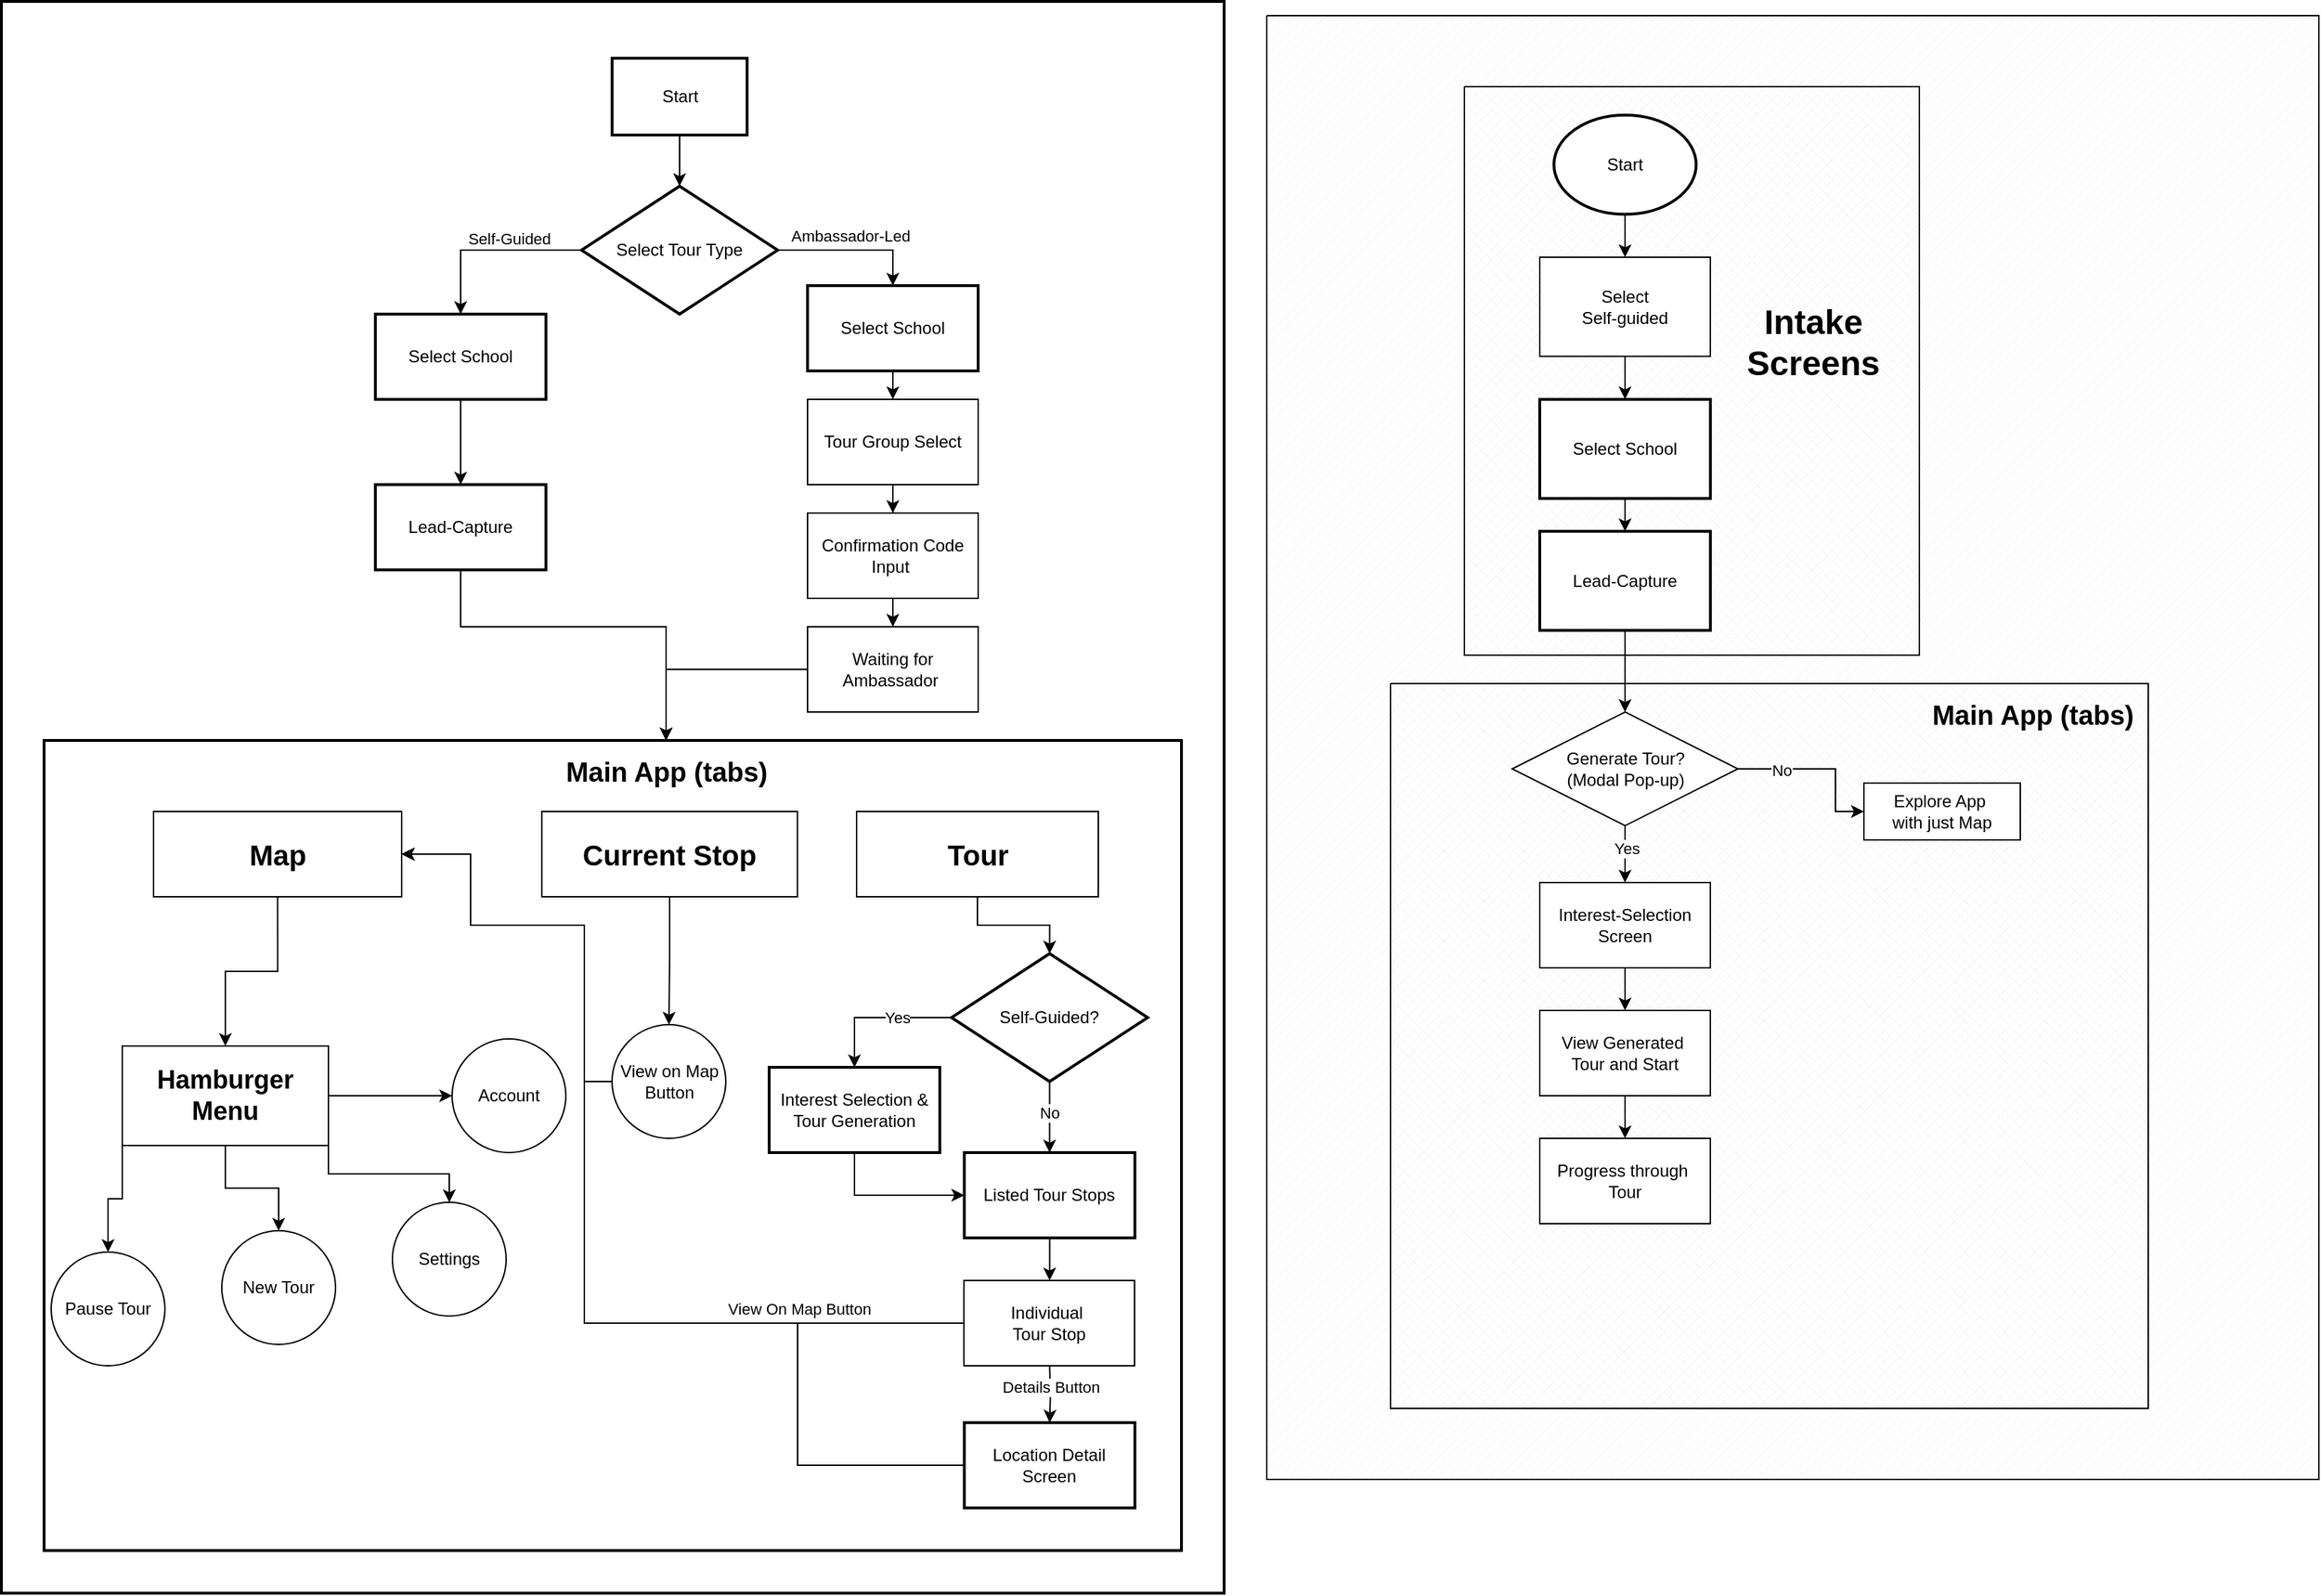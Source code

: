 <mxfile version="28.2.1">
  <diagram name="Page-1" id="vpEQLEj9YnRDhis9yvVw">
    <mxGraphModel dx="3801" dy="1641" grid="1" gridSize="10" guides="1" tooltips="1" connect="1" arrows="1" fold="1" page="1" pageScale="1" pageWidth="850" pageHeight="1100" math="0" shadow="0">
      <root>
        <mxCell id="0" />
        <mxCell id="1" parent="0" />
        <mxCell id="UppCBEWEMWenag7FBIWt-1" value="" style="group" vertex="1" connectable="0" parent="1">
          <mxGeometry x="-830" y="10" width="860" height="1120" as="geometry" />
        </mxCell>
        <mxCell id="KLSkpIB5NiqMdhKE8LB_-48" value="" style="whiteSpace=wrap;strokeWidth=2;movable=0;resizable=0;rotatable=0;deletable=0;editable=0;locked=1;connectable=0;container=1;" parent="UppCBEWEMWenag7FBIWt-1" vertex="1">
          <mxGeometry width="860" height="1120" as="geometry" />
        </mxCell>
        <mxCell id="KLSkpIB5NiqMdhKE8LB_-55" value="" style="edgeStyle=orthogonalEdgeStyle;rounded=0;orthogonalLoop=1;jettySize=auto;html=1;entryX=0.5;entryY=0;entryDx=0;entryDy=0;exitX=1;exitY=0.5;exitDx=0;exitDy=0;" parent="UppCBEWEMWenag7FBIWt-1" source="KLSkpIB5NiqMdhKE8LB_-47" target="A9Cf3uyu7j9KXaWJXi1I-14" edge="1">
          <mxGeometry relative="1" as="geometry">
            <mxPoint x="700" y="280" as="targetPoint" />
            <Array as="points">
              <mxPoint x="627" y="175" />
            </Array>
          </mxGeometry>
        </mxCell>
        <mxCell id="KLSkpIB5NiqMdhKE8LB_-56" value="Ambassador-Led" style="edgeLabel;html=1;align=center;verticalAlign=middle;resizable=0;points=[];" parent="KLSkpIB5NiqMdhKE8LB_-55" vertex="1" connectable="0">
          <mxGeometry x="-0.42" y="-2" relative="1" as="geometry">
            <mxPoint x="20" y="-12" as="offset" />
          </mxGeometry>
        </mxCell>
        <mxCell id="A9Cf3uyu7j9KXaWJXi1I-3" value="" style="whiteSpace=wrap;strokeWidth=2;fillColor=light-dark(#FFFFFF,#171717);movable=0;resizable=0;rotatable=0;deletable=0;editable=0;locked=1;connectable=0;" parent="UppCBEWEMWenag7FBIWt-1" vertex="1">
          <mxGeometry x="30" y="520" width="800" height="570" as="geometry" />
        </mxCell>
        <mxCell id="KLSkpIB5NiqMdhKE8LB_-57" value="" style="edgeStyle=orthogonalEdgeStyle;rounded=0;orthogonalLoop=1;jettySize=auto;html=1;" parent="UppCBEWEMWenag7FBIWt-1" source="KLSkpIB5NiqMdhKE8LB_-45" target="KLSkpIB5NiqMdhKE8LB_-47" edge="1">
          <mxGeometry relative="1" as="geometry" />
        </mxCell>
        <mxCell id="KLSkpIB5NiqMdhKE8LB_-45" value="Start" style="whiteSpace=wrap;strokeWidth=2;" parent="UppCBEWEMWenag7FBIWt-1" vertex="1">
          <mxGeometry x="429.5" y="40" width="95" height="54" as="geometry" />
        </mxCell>
        <mxCell id="A9Cf3uyu7j9KXaWJXi1I-15" value="" style="edgeStyle=orthogonalEdgeStyle;rounded=0;orthogonalLoop=1;jettySize=auto;html=1;entryX=0.5;entryY=0;entryDx=0;entryDy=0;" parent="UppCBEWEMWenag7FBIWt-1" source="KLSkpIB5NiqMdhKE8LB_-47" target="mhDB4q40Fx6WrrW-A1JP-1" edge="1">
          <mxGeometry relative="1" as="geometry" />
        </mxCell>
        <mxCell id="A9Cf3uyu7j9KXaWJXi1I-17" value="Self-Guided" style="edgeLabel;html=1;align=center;verticalAlign=middle;resizable=0;points=[];" parent="A9Cf3uyu7j9KXaWJXi1I-15" vertex="1" connectable="0">
          <mxGeometry x="-0.208" y="-1" relative="1" as="geometry">
            <mxPoint y="-7" as="offset" />
          </mxGeometry>
        </mxCell>
        <mxCell id="KLSkpIB5NiqMdhKE8LB_-47" value="Select Tour Type" style="rhombus;strokeWidth=2;whiteSpace=wrap;" parent="UppCBEWEMWenag7FBIWt-1" vertex="1">
          <mxGeometry x="408" y="130" width="138" height="90" as="geometry" />
        </mxCell>
        <mxCell id="mhDB4q40Fx6WrrW-A1JP-5" value="" style="edgeStyle=orthogonalEdgeStyle;rounded=0;orthogonalLoop=1;jettySize=auto;html=1;" parent="UppCBEWEMWenag7FBIWt-1" source="mhDB4q40Fx6WrrW-A1JP-1" target="mhDB4q40Fx6WrrW-A1JP-4" edge="1">
          <mxGeometry relative="1" as="geometry" />
        </mxCell>
        <mxCell id="mhDB4q40Fx6WrrW-A1JP-1" value="Select School" style="whiteSpace=wrap;html=1;strokeWidth=2;" parent="UppCBEWEMWenag7FBIWt-1" vertex="1">
          <mxGeometry x="263" y="220" width="120" height="60" as="geometry" />
        </mxCell>
        <mxCell id="9pL7hbLncDDOBfVm05tW-4" style="edgeStyle=orthogonalEdgeStyle;rounded=0;orthogonalLoop=1;jettySize=auto;html=1;exitX=0.5;exitY=1;exitDx=0;exitDy=0;entryX=0.5;entryY=0;entryDx=0;entryDy=0;" parent="UppCBEWEMWenag7FBIWt-1" source="mhDB4q40Fx6WrrW-A1JP-4" target="A9Cf3uyu7j9KXaWJXi1I-4" edge="1">
          <mxGeometry relative="1" as="geometry">
            <mxPoint x="470" y="510" as="targetPoint" />
            <Array as="points">
              <mxPoint x="323" y="440" />
              <mxPoint x="468" y="440" />
            </Array>
          </mxGeometry>
        </mxCell>
        <mxCell id="mhDB4q40Fx6WrrW-A1JP-4" value="Lead-Capture" style="whiteSpace=wrap;html=1;strokeWidth=2;" parent="UppCBEWEMWenag7FBIWt-1" vertex="1">
          <mxGeometry x="263" y="340" width="120" height="60" as="geometry" />
        </mxCell>
        <mxCell id="A9Cf3uyu7j9KXaWJXi1I-4" value="Main App (tabs)" style="text;html=1;align=center;verticalAlign=middle;whiteSpace=wrap;rounded=0;fontSize=19;fontStyle=1" parent="UppCBEWEMWenag7FBIWt-1" vertex="1">
          <mxGeometry x="368.5" y="520" width="198" height="46" as="geometry" />
        </mxCell>
        <mxCell id="A9Cf3uyu7j9KXaWJXi1I-9" value="" style="edgeStyle=orthogonalEdgeStyle;rounded=0;orthogonalLoop=1;jettySize=auto;html=1;" parent="UppCBEWEMWenag7FBIWt-1" source="A9Cf3uyu7j9KXaWJXi1I-6" target="A9Cf3uyu7j9KXaWJXi1I-8" edge="1">
          <mxGeometry relative="1" as="geometry" />
        </mxCell>
        <mxCell id="A9Cf3uyu7j9KXaWJXi1I-6" value="Tour Group Select" style="rounded=0;whiteSpace=wrap;html=1;" parent="UppCBEWEMWenag7FBIWt-1" vertex="1">
          <mxGeometry x="567" y="280" width="120" height="60" as="geometry" />
        </mxCell>
        <mxCell id="A9Cf3uyu7j9KXaWJXi1I-13" value="" style="edgeStyle=orthogonalEdgeStyle;rounded=0;orthogonalLoop=1;jettySize=auto;html=1;" parent="UppCBEWEMWenag7FBIWt-1" source="A9Cf3uyu7j9KXaWJXi1I-8" target="A9Cf3uyu7j9KXaWJXi1I-12" edge="1">
          <mxGeometry relative="1" as="geometry" />
        </mxCell>
        <mxCell id="A9Cf3uyu7j9KXaWJXi1I-8" value="Confirmation Code Input&amp;nbsp;" style="whiteSpace=wrap;html=1;rounded=0;" parent="UppCBEWEMWenag7FBIWt-1" vertex="1">
          <mxGeometry x="567" y="360" width="120" height="60" as="geometry" />
        </mxCell>
        <mxCell id="9pL7hbLncDDOBfVm05tW-3" style="edgeStyle=orthogonalEdgeStyle;rounded=0;orthogonalLoop=1;jettySize=auto;html=1;exitX=0;exitY=0.5;exitDx=0;exitDy=0;entryX=0.5;entryY=0;entryDx=0;entryDy=0;" parent="UppCBEWEMWenag7FBIWt-1" source="A9Cf3uyu7j9KXaWJXi1I-12" target="A9Cf3uyu7j9KXaWJXi1I-4" edge="1">
          <mxGeometry relative="1" as="geometry">
            <mxPoint x="470" y="510" as="targetPoint" />
          </mxGeometry>
        </mxCell>
        <mxCell id="A9Cf3uyu7j9KXaWJXi1I-12" value="Waiting for Ambassador&amp;nbsp;" style="whiteSpace=wrap;html=1;rounded=0;" parent="UppCBEWEMWenag7FBIWt-1" vertex="1">
          <mxGeometry x="567" y="440" width="120" height="60" as="geometry" />
        </mxCell>
        <mxCell id="A9Cf3uyu7j9KXaWJXi1I-18" value="" style="edgeStyle=orthogonalEdgeStyle;rounded=0;orthogonalLoop=1;jettySize=auto;html=1;" parent="UppCBEWEMWenag7FBIWt-1" source="A9Cf3uyu7j9KXaWJXi1I-14" edge="1">
          <mxGeometry relative="1" as="geometry">
            <mxPoint x="627" y="280" as="targetPoint" />
          </mxGeometry>
        </mxCell>
        <mxCell id="A9Cf3uyu7j9KXaWJXi1I-14" value="Select School" style="whiteSpace=wrap;html=1;strokeWidth=2;" parent="UppCBEWEMWenag7FBIWt-1" vertex="1">
          <mxGeometry x="567" y="200" width="120" height="60" as="geometry" />
        </mxCell>
        <mxCell id="A9Cf3uyu7j9KXaWJXi1I-39" style="edgeStyle=orthogonalEdgeStyle;rounded=0;orthogonalLoop=1;jettySize=auto;html=1;exitX=0.5;exitY=1;exitDx=0;exitDy=0;entryX=0.5;entryY=0;entryDx=0;entryDy=0;" parent="UppCBEWEMWenag7FBIWt-1" source="A9Cf3uyu7j9KXaWJXi1I-29" target="A9Cf3uyu7j9KXaWJXi1I-38" edge="1">
          <mxGeometry relative="1" as="geometry">
            <Array as="points">
              <mxPoint x="687" y="650" />
              <mxPoint x="737" y="650" />
            </Array>
          </mxGeometry>
        </mxCell>
        <mxCell id="A9Cf3uyu7j9KXaWJXi1I-29" value="&lt;b&gt;&lt;font style=&quot;font-size: 20px;&quot;&gt;Tour&lt;/font&gt;&lt;/b&gt;" style="rounded=0;whiteSpace=wrap;html=1;" parent="UppCBEWEMWenag7FBIWt-1" vertex="1">
          <mxGeometry x="601.5" y="570" width="170" height="60" as="geometry" />
        </mxCell>
        <mxCell id="Db9vt99qRfjrQEvBni0x-11" value="" style="edgeStyle=orthogonalEdgeStyle;rounded=0;orthogonalLoop=1;jettySize=auto;html=1;" parent="UppCBEWEMWenag7FBIWt-1" source="A9Cf3uyu7j9KXaWJXi1I-30" target="Db9vt99qRfjrQEvBni0x-10" edge="1">
          <mxGeometry relative="1" as="geometry" />
        </mxCell>
        <mxCell id="A9Cf3uyu7j9KXaWJXi1I-30" value="&lt;h1&gt;&lt;b&gt;&lt;font style=&quot;font-size: 20px;&quot;&gt;Current Stop&lt;/font&gt;&lt;/b&gt;&lt;/h1&gt;" style="rounded=0;whiteSpace=wrap;html=1;" parent="UppCBEWEMWenag7FBIWt-1" vertex="1">
          <mxGeometry x="380.12" y="570" width="179.75" height="60" as="geometry" />
        </mxCell>
        <mxCell id="9pL7hbLncDDOBfVm05tW-1" style="edgeStyle=orthogonalEdgeStyle;rounded=0;orthogonalLoop=1;jettySize=auto;html=1;exitX=0.5;exitY=1;exitDx=0;exitDy=0;entryX=0.5;entryY=0;entryDx=0;entryDy=0;" parent="UppCBEWEMWenag7FBIWt-1" source="A9Cf3uyu7j9KXaWJXi1I-31" target="A9Cf3uyu7j9KXaWJXi1I-32" edge="1">
          <mxGeometry relative="1" as="geometry" />
        </mxCell>
        <mxCell id="A9Cf3uyu7j9KXaWJXi1I-31" value="&lt;b&gt;&lt;font style=&quot;font-size: 20px;&quot;&gt;Map&lt;/font&gt;&lt;/b&gt;" style="rounded=0;whiteSpace=wrap;html=1;" parent="UppCBEWEMWenag7FBIWt-1" vertex="1">
          <mxGeometry x="107" y="570" width="174.5" height="60" as="geometry" />
        </mxCell>
        <mxCell id="Db9vt99qRfjrQEvBni0x-2" value="" style="edgeStyle=orthogonalEdgeStyle;rounded=0;orthogonalLoop=1;jettySize=auto;html=1;" parent="UppCBEWEMWenag7FBIWt-1" source="A9Cf3uyu7j9KXaWJXi1I-32" target="Db9vt99qRfjrQEvBni0x-1" edge="1">
          <mxGeometry relative="1" as="geometry" />
        </mxCell>
        <mxCell id="Db9vt99qRfjrQEvBni0x-4" value="" style="edgeStyle=orthogonalEdgeStyle;rounded=0;orthogonalLoop=1;jettySize=auto;html=1;exitX=0;exitY=1;exitDx=0;exitDy=0;" parent="UppCBEWEMWenag7FBIWt-1" source="A9Cf3uyu7j9KXaWJXi1I-32" target="Db9vt99qRfjrQEvBni0x-3" edge="1">
          <mxGeometry relative="1" as="geometry" />
        </mxCell>
        <mxCell id="Db9vt99qRfjrQEvBni0x-7" value="" style="edgeStyle=orthogonalEdgeStyle;rounded=0;orthogonalLoop=1;jettySize=auto;html=1;" parent="UppCBEWEMWenag7FBIWt-1" source="A9Cf3uyu7j9KXaWJXi1I-32" target="Db9vt99qRfjrQEvBni0x-6" edge="1">
          <mxGeometry relative="1" as="geometry" />
        </mxCell>
        <mxCell id="Db9vt99qRfjrQEvBni0x-9" style="edgeStyle=orthogonalEdgeStyle;rounded=0;orthogonalLoop=1;jettySize=auto;html=1;exitX=1;exitY=1;exitDx=0;exitDy=0;" parent="UppCBEWEMWenag7FBIWt-1" source="A9Cf3uyu7j9KXaWJXi1I-32" target="Db9vt99qRfjrQEvBni0x-8" edge="1">
          <mxGeometry relative="1" as="geometry" />
        </mxCell>
        <mxCell id="A9Cf3uyu7j9KXaWJXi1I-32" value="&lt;h2&gt;Hamburger Menu&lt;/h2&gt;" style="rounded=0;whiteSpace=wrap;html=1;" parent="UppCBEWEMWenag7FBIWt-1" vertex="1">
          <mxGeometry x="85" y="735" width="145" height="70" as="geometry" />
        </mxCell>
        <mxCell id="A9Cf3uyu7j9KXaWJXi1I-42" value="" style="edgeStyle=orthogonalEdgeStyle;rounded=0;orthogonalLoop=1;jettySize=auto;html=1;entryX=0.5;entryY=0;entryDx=0;entryDy=0;" parent="UppCBEWEMWenag7FBIWt-1" source="A9Cf3uyu7j9KXaWJXi1I-38" target="A9Cf3uyu7j9KXaWJXi1I-41" edge="1">
          <mxGeometry relative="1" as="geometry" />
        </mxCell>
        <mxCell id="A9Cf3uyu7j9KXaWJXi1I-43" value="Yes" style="edgeLabel;html=1;align=center;verticalAlign=middle;resizable=0;points=[];" parent="A9Cf3uyu7j9KXaWJXi1I-42" vertex="1" connectable="0">
          <mxGeometry x="-0.316" relative="1" as="geometry">
            <mxPoint x="-3" as="offset" />
          </mxGeometry>
        </mxCell>
        <mxCell id="A9Cf3uyu7j9KXaWJXi1I-45" value="" style="edgeStyle=orthogonalEdgeStyle;rounded=0;orthogonalLoop=1;jettySize=auto;html=1;" parent="UppCBEWEMWenag7FBIWt-1" source="A9Cf3uyu7j9KXaWJXi1I-38" target="A9Cf3uyu7j9KXaWJXi1I-44" edge="1">
          <mxGeometry relative="1" as="geometry" />
        </mxCell>
        <mxCell id="0D2LbOMDwFCIpvuF5MnK-2" value="No" style="edgeLabel;html=1;align=center;verticalAlign=middle;resizable=0;points=[];" parent="A9Cf3uyu7j9KXaWJXi1I-45" vertex="1" connectable="0">
          <mxGeometry x="-0.142" y="1" relative="1" as="geometry">
            <mxPoint x="-2" as="offset" />
          </mxGeometry>
        </mxCell>
        <mxCell id="A9Cf3uyu7j9KXaWJXi1I-38" value="Self-Guided?" style="rhombus;strokeWidth=2;whiteSpace=wrap;" parent="UppCBEWEMWenag7FBIWt-1" vertex="1">
          <mxGeometry x="668.25" y="670" width="138" height="90" as="geometry" />
        </mxCell>
        <mxCell id="0D2LbOMDwFCIpvuF5MnK-1" style="edgeStyle=orthogonalEdgeStyle;rounded=0;orthogonalLoop=1;jettySize=auto;html=1;exitX=0.5;exitY=1;exitDx=0;exitDy=0;entryX=0;entryY=0.5;entryDx=0;entryDy=0;" parent="UppCBEWEMWenag7FBIWt-1" source="A9Cf3uyu7j9KXaWJXi1I-41" target="A9Cf3uyu7j9KXaWJXi1I-44" edge="1">
          <mxGeometry relative="1" as="geometry" />
        </mxCell>
        <mxCell id="A9Cf3uyu7j9KXaWJXi1I-41" value="Interest Selection &amp;amp; Tour Generation" style="whiteSpace=wrap;html=1;strokeWidth=2;" parent="UppCBEWEMWenag7FBIWt-1" vertex="1">
          <mxGeometry x="540" y="750" width="120" height="60" as="geometry" />
        </mxCell>
        <mxCell id="0D2LbOMDwFCIpvuF5MnK-4" value="" style="edgeStyle=orthogonalEdgeStyle;rounded=0;orthogonalLoop=1;jettySize=auto;html=1;" parent="UppCBEWEMWenag7FBIWt-1" source="A9Cf3uyu7j9KXaWJXi1I-44" edge="1">
          <mxGeometry relative="1" as="geometry">
            <mxPoint x="737.25" y="900.003" as="targetPoint" />
          </mxGeometry>
        </mxCell>
        <mxCell id="A9Cf3uyu7j9KXaWJXi1I-44" value="Listed Tour Stops" style="whiteSpace=wrap;html=1;strokeWidth=2;" parent="UppCBEWEMWenag7FBIWt-1" vertex="1">
          <mxGeometry x="677.25" y="810" width="120" height="60" as="geometry" />
        </mxCell>
        <mxCell id="0D2LbOMDwFCIpvuF5MnK-6" value="" style="edgeStyle=orthogonalEdgeStyle;rounded=0;orthogonalLoop=1;jettySize=auto;html=1;" parent="UppCBEWEMWenag7FBIWt-1" target="0D2LbOMDwFCIpvuF5MnK-5" edge="1">
          <mxGeometry relative="1" as="geometry">
            <mxPoint x="737.25" y="959.997" as="sourcePoint" />
          </mxGeometry>
        </mxCell>
        <mxCell id="0D2LbOMDwFCIpvuF5MnK-9" value="Details Button" style="edgeLabel;html=1;align=center;verticalAlign=middle;resizable=0;points=[];" parent="0D2LbOMDwFCIpvuF5MnK-6" vertex="1" connectable="0">
          <mxGeometry x="-0.361" y="-1" relative="1" as="geometry">
            <mxPoint x="1" y="2" as="offset" />
          </mxGeometry>
        </mxCell>
        <mxCell id="9pL7hbLncDDOBfVm05tW-9" style="edgeStyle=orthogonalEdgeStyle;rounded=0;orthogonalLoop=1;jettySize=auto;html=1;exitX=0;exitY=0.5;exitDx=0;exitDy=0;entryX=1;entryY=0.5;entryDx=0;entryDy=0;" parent="UppCBEWEMWenag7FBIWt-1" source="0D2LbOMDwFCIpvuF5MnK-5" target="A9Cf3uyu7j9KXaWJXi1I-31" edge="1">
          <mxGeometry relative="1" as="geometry">
            <Array as="points">
              <mxPoint x="560" y="1030" />
              <mxPoint x="560" y="930" />
              <mxPoint x="410" y="930" />
              <mxPoint x="410" y="650" />
              <mxPoint x="330" y="650" />
              <mxPoint x="330" y="600" />
            </Array>
          </mxGeometry>
        </mxCell>
        <mxCell id="0D2LbOMDwFCIpvuF5MnK-5" value="Location Detail&lt;div&gt;Screen&lt;/div&gt;" style="whiteSpace=wrap;html=1;strokeWidth=2;" parent="UppCBEWEMWenag7FBIWt-1" vertex="1">
          <mxGeometry x="677.255" y="1000" width="120" height="60" as="geometry" />
        </mxCell>
        <mxCell id="Db9vt99qRfjrQEvBni0x-1" value="Account" style="ellipse;whiteSpace=wrap;html=1;rounded=0;" parent="UppCBEWEMWenag7FBIWt-1" vertex="1">
          <mxGeometry x="317" y="730" width="80" height="80" as="geometry" />
        </mxCell>
        <mxCell id="Db9vt99qRfjrQEvBni0x-3" value="Pause Tour" style="ellipse;whiteSpace=wrap;html=1;rounded=0;" parent="UppCBEWEMWenag7FBIWt-1" vertex="1">
          <mxGeometry x="35" y="880" width="80" height="80" as="geometry" />
        </mxCell>
        <mxCell id="Db9vt99qRfjrQEvBni0x-6" value="New Tour" style="ellipse;whiteSpace=wrap;html=1;rounded=0;" parent="UppCBEWEMWenag7FBIWt-1" vertex="1">
          <mxGeometry x="155" y="865" width="80" height="80" as="geometry" />
        </mxCell>
        <mxCell id="Db9vt99qRfjrQEvBni0x-8" value="Settings" style="ellipse;whiteSpace=wrap;html=1;aspect=fixed;" parent="UppCBEWEMWenag7FBIWt-1" vertex="1">
          <mxGeometry x="275" y="845" width="80" height="80" as="geometry" />
        </mxCell>
        <mxCell id="9pL7hbLncDDOBfVm05tW-2" style="edgeStyle=orthogonalEdgeStyle;rounded=0;orthogonalLoop=1;jettySize=auto;html=1;exitX=0;exitY=0.5;exitDx=0;exitDy=0;entryX=1;entryY=0.5;entryDx=0;entryDy=0;" parent="UppCBEWEMWenag7FBIWt-1" source="Db9vt99qRfjrQEvBni0x-10" target="A9Cf3uyu7j9KXaWJXi1I-31" edge="1">
          <mxGeometry relative="1" as="geometry">
            <Array as="points">
              <mxPoint x="410" y="760" />
              <mxPoint x="410" y="650" />
              <mxPoint x="330" y="650" />
              <mxPoint x="330" y="600" />
            </Array>
          </mxGeometry>
        </mxCell>
        <mxCell id="Db9vt99qRfjrQEvBni0x-10" value="View on Map&lt;div&gt;Button&lt;/div&gt;" style="ellipse;whiteSpace=wrap;html=1;rounded=0;" parent="UppCBEWEMWenag7FBIWt-1" vertex="1">
          <mxGeometry x="429.5" y="720" width="80" height="80" as="geometry" />
        </mxCell>
        <mxCell id="9pL7hbLncDDOBfVm05tW-7" style="edgeStyle=orthogonalEdgeStyle;rounded=0;orthogonalLoop=1;jettySize=auto;html=1;exitX=0;exitY=0.5;exitDx=0;exitDy=0;entryX=1;entryY=0.5;entryDx=0;entryDy=0;" parent="UppCBEWEMWenag7FBIWt-1" source="9pL7hbLncDDOBfVm05tW-5" target="A9Cf3uyu7j9KXaWJXi1I-31" edge="1">
          <mxGeometry relative="1" as="geometry">
            <Array as="points">
              <mxPoint x="410" y="930" />
              <mxPoint x="410" y="650" />
              <mxPoint x="330" y="650" />
              <mxPoint x="330" y="600" />
            </Array>
          </mxGeometry>
        </mxCell>
        <mxCell id="9pL7hbLncDDOBfVm05tW-8" value="View On Map Button" style="edgeLabel;html=1;align=center;verticalAlign=middle;resizable=0;points=[];" parent="9pL7hbLncDDOBfVm05tW-7" vertex="1" connectable="0">
          <mxGeometry x="-0.682" y="-3" relative="1" as="geometry">
            <mxPoint x="-1" y="-7" as="offset" />
          </mxGeometry>
        </mxCell>
        <mxCell id="9pL7hbLncDDOBfVm05tW-5" value="Individual&amp;nbsp;&lt;div&gt;Tour Stop&lt;/div&gt;" style="rounded=0;whiteSpace=wrap;html=1;" parent="UppCBEWEMWenag7FBIWt-1" vertex="1">
          <mxGeometry x="677" y="900" width="120" height="60" as="geometry" />
        </mxCell>
        <mxCell id="UppCBEWEMWenag7FBIWt-14" value="" style="verticalLabelPosition=bottom;verticalAlign=top;html=1;shape=mxgraph.basic.patternFillRect;fillStyle=diag;step=5;fillStrokeWidth=0.2;fillStrokeColor=#dddddd;movable=0;resizable=0;rotatable=0;deletable=0;editable=0;locked=1;connectable=0;" vertex="1" parent="1">
          <mxGeometry x="60" y="20" width="740" height="1030" as="geometry" />
        </mxCell>
        <mxCell id="UppCBEWEMWenag7FBIWt-7" value="" style="edgeStyle=orthogonalEdgeStyle;rounded=0;orthogonalLoop=1;jettySize=auto;html=1;" edge="1" parent="1" source="UppCBEWEMWenag7FBIWt-8">
          <mxGeometry relative="1" as="geometry">
            <mxPoint x="229" y="390" as="targetPoint" />
          </mxGeometry>
        </mxCell>
        <mxCell id="UppCBEWEMWenag7FBIWt-9" value="" style="edgeStyle=orthogonalEdgeStyle;rounded=0;orthogonalLoop=1;jettySize=auto;html=1;" edge="1" parent="1" source="UppCBEWEMWenag7FBIWt-10">
          <mxGeometry relative="1" as="geometry">
            <mxPoint x="229" y="470" as="targetPoint" />
          </mxGeometry>
        </mxCell>
        <mxCell id="UppCBEWEMWenag7FBIWt-81" value="" style="group" vertex="1" connectable="0" parent="1">
          <mxGeometry x="199" y="40" width="320" height="430" as="geometry" />
        </mxCell>
        <mxCell id="UppCBEWEMWenag7FBIWt-80" value="" style="verticalLabelPosition=bottom;verticalAlign=top;html=1;shape=mxgraph.basic.patternFillRect;fillStyle=diagGrid;step=5;fillStrokeWidth=0.2;fillStrokeColor=#dddddd;fillColor=light-dark(#FFFFFF,#202020);" vertex="1" parent="UppCBEWEMWenag7FBIWt-81">
          <mxGeometry y="30" width="320" height="400" as="geometry" />
        </mxCell>
        <mxCell id="UppCBEWEMWenag7FBIWt-78" style="edgeStyle=orthogonalEdgeStyle;rounded=0;orthogonalLoop=1;jettySize=auto;html=1;exitX=0.5;exitY=1;exitDx=0;exitDy=0;entryX=0.5;entryY=0;entryDx=0;entryDy=0;" edge="1" parent="UppCBEWEMWenag7FBIWt-81" source="UppCBEWEMWenag7FBIWt-13" target="UppCBEWEMWenag7FBIWt-77">
          <mxGeometry relative="1" as="geometry" />
        </mxCell>
        <mxCell id="UppCBEWEMWenag7FBIWt-13" value="Select School" style="whiteSpace=wrap;html=1;strokeWidth=2;container=0;" vertex="1" parent="UppCBEWEMWenag7FBIWt-81">
          <mxGeometry x="53" y="250.001" width="120" height="69.73" as="geometry" />
        </mxCell>
        <mxCell id="UppCBEWEMWenag7FBIWt-20" style="edgeStyle=orthogonalEdgeStyle;rounded=0;orthogonalLoop=1;jettySize=auto;html=1;exitX=0.5;exitY=1;exitDx=0;exitDy=0;entryX=0.5;entryY=0;entryDx=0;entryDy=0;" edge="1" parent="UppCBEWEMWenag7FBIWt-81" source="UppCBEWEMWenag7FBIWt-16" target="UppCBEWEMWenag7FBIWt-13">
          <mxGeometry relative="1" as="geometry" />
        </mxCell>
        <mxCell id="UppCBEWEMWenag7FBIWt-16" value="Select&lt;div&gt;Self-guided&lt;/div&gt;" style="rounded=0;whiteSpace=wrap;html=1;container=0;" vertex="1" parent="UppCBEWEMWenag7FBIWt-81">
          <mxGeometry x="53" y="149.996" width="120" height="69.73" as="geometry" />
        </mxCell>
        <mxCell id="UppCBEWEMWenag7FBIWt-18" style="edgeStyle=orthogonalEdgeStyle;rounded=0;orthogonalLoop=1;jettySize=auto;html=1;exitX=0.5;exitY=1;exitDx=0;exitDy=0;exitPerimeter=0;entryX=0.5;entryY=0;entryDx=0;entryDy=0;" edge="1" parent="UppCBEWEMWenag7FBIWt-81" source="UppCBEWEMWenag7FBIWt-17" target="UppCBEWEMWenag7FBIWt-16">
          <mxGeometry relative="1" as="geometry" />
        </mxCell>
        <mxCell id="UppCBEWEMWenag7FBIWt-17" value="Start" style="strokeWidth=2;html=1;shape=mxgraph.flowchart.start_1;whiteSpace=wrap;container=0;" vertex="1" parent="UppCBEWEMWenag7FBIWt-81">
          <mxGeometry x="63" y="50.002" width="100" height="69.73" as="geometry" />
        </mxCell>
        <mxCell id="UppCBEWEMWenag7FBIWt-77" value="Lead-Capture" style="whiteSpace=wrap;html=1;strokeWidth=2;" vertex="1" parent="UppCBEWEMWenag7FBIWt-81">
          <mxGeometry x="53" y="342.837" width="120" height="69.73" as="geometry" />
        </mxCell>
        <mxCell id="UppCBEWEMWenag7FBIWt-83" value="&lt;h1 style=&quot;margin-top: 0px;&quot;&gt;Intake Screens&lt;/h1&gt;" style="text;html=1;whiteSpace=wrap;overflow=hidden;rounded=0;align=center;" vertex="1" parent="UppCBEWEMWenag7FBIWt-81">
          <mxGeometry x="191" y="174.86" width="109" height="75.14" as="geometry" />
        </mxCell>
        <mxCell id="UppCBEWEMWenag7FBIWt-79" value="" style="verticalLabelPosition=bottom;verticalAlign=top;html=1;shape=mxgraph.basic.patternFillRect;fillStyle=diagGrid;step=5;fillStrokeWidth=0.2;fillStrokeColor=#dddddd;fillColor=light-dark(#FFFFFF,#202020);container=0;movable=0;resizable=0;rotatable=0;deletable=0;editable=0;locked=1;connectable=0;" vertex="1" parent="1">
          <mxGeometry x="147" y="490" width="533" height="510" as="geometry" />
        </mxCell>
        <mxCell id="UppCBEWEMWenag7FBIWt-84" value="Main App (tabs)" style="text;html=1;align=center;verticalAlign=middle;whiteSpace=wrap;rounded=0;fontSize=19;fontStyle=1;container=0;" vertex="1" parent="1">
          <mxGeometry x="500" y="490" width="198" height="46" as="geometry" />
        </mxCell>
        <mxCell id="UppCBEWEMWenag7FBIWt-101" value="" style="edgeStyle=orthogonalEdgeStyle;rounded=0;orthogonalLoop=1;jettySize=auto;html=1;" edge="1" parent="1" source="UppCBEWEMWenag7FBIWt-88" target="UppCBEWEMWenag7FBIWt-100">
          <mxGeometry relative="1" as="geometry" />
        </mxCell>
        <mxCell id="UppCBEWEMWenag7FBIWt-105" value="Yes" style="edgeLabel;html=1;align=center;verticalAlign=middle;resizable=0;points=[];" vertex="1" connectable="0" parent="UppCBEWEMWenag7FBIWt-101">
          <mxGeometry x="-0.211" y="1" relative="1" as="geometry">
            <mxPoint as="offset" />
          </mxGeometry>
        </mxCell>
        <mxCell id="UppCBEWEMWenag7FBIWt-103" value="" style="edgeStyle=orthogonalEdgeStyle;rounded=0;orthogonalLoop=1;jettySize=auto;html=1;exitX=1;exitY=0.5;exitDx=0;exitDy=0;" edge="1" parent="1" source="UppCBEWEMWenag7FBIWt-88" target="UppCBEWEMWenag7FBIWt-98">
          <mxGeometry relative="1" as="geometry">
            <Array as="points">
              <mxPoint x="460" y="550" />
              <mxPoint x="460" y="580" />
            </Array>
          </mxGeometry>
        </mxCell>
        <mxCell id="UppCBEWEMWenag7FBIWt-104" value="No" style="edgeLabel;html=1;align=center;verticalAlign=middle;resizable=0;points=[];" vertex="1" connectable="0" parent="UppCBEWEMWenag7FBIWt-103">
          <mxGeometry x="-0.488" y="-1" relative="1" as="geometry">
            <mxPoint as="offset" />
          </mxGeometry>
        </mxCell>
        <mxCell id="UppCBEWEMWenag7FBIWt-88" value="Generate Tour?&lt;div&gt;(Modal Pop-up)&lt;/div&gt;" style="rhombus;whiteSpace=wrap;html=1;container=0;" vertex="1" parent="1">
          <mxGeometry x="232.62" y="510" width="158.75" height="80" as="geometry" />
        </mxCell>
        <mxCell id="UppCBEWEMWenag7FBIWt-91" style="edgeStyle=orthogonalEdgeStyle;rounded=0;orthogonalLoop=1;jettySize=auto;html=1;exitX=0.5;exitY=1;exitDx=0;exitDy=0;entryX=0.5;entryY=0;entryDx=0;entryDy=0;" edge="1" parent="1" source="UppCBEWEMWenag7FBIWt-77" target="UppCBEWEMWenag7FBIWt-88">
          <mxGeometry relative="1" as="geometry" />
        </mxCell>
        <mxCell id="UppCBEWEMWenag7FBIWt-98" value="Explore App&amp;nbsp;&lt;div&gt;with just Map&lt;/div&gt;" style="rounded=0;whiteSpace=wrap;html=1;" vertex="1" parent="1">
          <mxGeometry x="480" y="560" width="110" height="40" as="geometry" />
        </mxCell>
        <mxCell id="UppCBEWEMWenag7FBIWt-107" value="" style="edgeStyle=orthogonalEdgeStyle;rounded=0;orthogonalLoop=1;jettySize=auto;html=1;" edge="1" parent="1" source="UppCBEWEMWenag7FBIWt-100" target="UppCBEWEMWenag7FBIWt-106">
          <mxGeometry relative="1" as="geometry" />
        </mxCell>
        <mxCell id="UppCBEWEMWenag7FBIWt-100" value="Interest-Selection&lt;div&gt;Screen&lt;/div&gt;" style="whiteSpace=wrap;html=1;" vertex="1" parent="1">
          <mxGeometry x="252" y="630" width="120" height="60" as="geometry" />
        </mxCell>
        <mxCell id="UppCBEWEMWenag7FBIWt-109" value="" style="edgeStyle=orthogonalEdgeStyle;rounded=0;orthogonalLoop=1;jettySize=auto;html=1;" edge="1" parent="1" source="UppCBEWEMWenag7FBIWt-106" target="UppCBEWEMWenag7FBIWt-108">
          <mxGeometry relative="1" as="geometry" />
        </mxCell>
        <mxCell id="UppCBEWEMWenag7FBIWt-106" value="View Generated&amp;nbsp;&lt;div&gt;Tour&amp;nbsp;&lt;span style=&quot;background-color: transparent; color: light-dark(rgb(0, 0, 0), rgb(255, 255, 255));&quot;&gt;and Start&lt;/span&gt;&lt;/div&gt;" style="whiteSpace=wrap;html=1;" vertex="1" parent="1">
          <mxGeometry x="252" y="720" width="120" height="60" as="geometry" />
        </mxCell>
        <mxCell id="UppCBEWEMWenag7FBIWt-108" value="Progress through&amp;nbsp;&lt;div&gt;Tour&lt;/div&gt;" style="whiteSpace=wrap;html=1;" vertex="1" parent="1">
          <mxGeometry x="252" y="810" width="120" height="60" as="geometry" />
        </mxCell>
      </root>
    </mxGraphModel>
  </diagram>
</mxfile>

